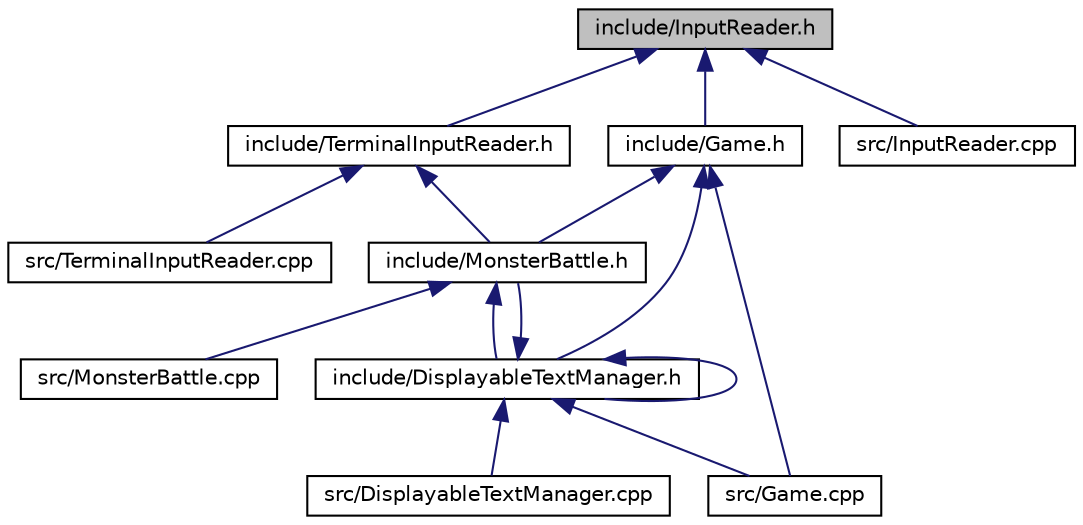 digraph "include/InputReader.h"
{
  edge [fontname="Helvetica",fontsize="10",labelfontname="Helvetica",labelfontsize="10"];
  node [fontname="Helvetica",fontsize="10",shape=record];
  Node2 [label="include/InputReader.h",height=0.2,width=0.4,color="black", fillcolor="grey75", style="filled", fontcolor="black"];
  Node2 -> Node3 [dir="back",color="midnightblue",fontsize="10",style="solid"];
  Node3 [label="include/TerminalInputReader.h",height=0.2,width=0.4,color="black", fillcolor="white", style="filled",URL="$TerminalInputReader_8h.html"];
  Node3 -> Node4 [dir="back",color="midnightblue",fontsize="10",style="solid"];
  Node4 [label="include/MonsterBattle.h",height=0.2,width=0.4,color="black", fillcolor="white", style="filled",URL="$MonsterBattle_8h.html"];
  Node4 -> Node5 [dir="back",color="midnightblue",fontsize="10",style="solid"];
  Node5 [label="include/DisplayableTextManager.h",height=0.2,width=0.4,color="black", fillcolor="white", style="filled",URL="$DisplayableTextManager_8h.html"];
  Node5 -> Node5 [dir="back",color="midnightblue",fontsize="10",style="solid"];
  Node5 -> Node4 [dir="back",color="midnightblue",fontsize="10",style="solid"];
  Node5 -> Node6 [dir="back",color="midnightblue",fontsize="10",style="solid"];
  Node6 [label="src/DisplayableTextManager.cpp",height=0.2,width=0.4,color="black", fillcolor="white", style="filled",URL="$DisplayableTextManager_8cpp.html"];
  Node5 -> Node7 [dir="back",color="midnightblue",fontsize="10",style="solid"];
  Node7 [label="src/Game.cpp",height=0.2,width=0.4,color="black", fillcolor="white", style="filled",URL="$Game_8cpp.html"];
  Node4 -> Node8 [dir="back",color="midnightblue",fontsize="10",style="solid"];
  Node8 [label="src/MonsterBattle.cpp",height=0.2,width=0.4,color="black", fillcolor="white", style="filled",URL="$MonsterBattle_8cpp.html"];
  Node3 -> Node9 [dir="back",color="midnightblue",fontsize="10",style="solid"];
  Node9 [label="src/TerminalInputReader.cpp",height=0.2,width=0.4,color="black", fillcolor="white", style="filled",URL="$TerminalInputReader_8cpp.html"];
  Node2 -> Node10 [dir="back",color="midnightblue",fontsize="10",style="solid"];
  Node10 [label="include/Game.h",height=0.2,width=0.4,color="black", fillcolor="white", style="filled",URL="$Game_8h.html"];
  Node10 -> Node4 [dir="back",color="midnightblue",fontsize="10",style="solid"];
  Node10 -> Node5 [dir="back",color="midnightblue",fontsize="10",style="solid"];
  Node10 -> Node7 [dir="back",color="midnightblue",fontsize="10",style="solid"];
  Node2 -> Node11 [dir="back",color="midnightblue",fontsize="10",style="solid"];
  Node11 [label="src/InputReader.cpp",height=0.2,width=0.4,color="black", fillcolor="white", style="filled",URL="$InputReader_8cpp.html"];
}
